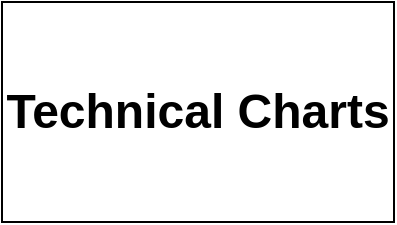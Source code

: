 <mxfile version="24.0.1" type="github">
  <diagram name="‫صفحه - 1‬" id="UkXKq7JKfws8zfbLTdqT">
    <mxGraphModel dx="1990" dy="1097" grid="1" gridSize="10" guides="1" tooltips="1" connect="1" arrows="1" fold="1" page="1" pageScale="1" pageWidth="827" pageHeight="1169" math="0" shadow="0">
      <root>
        <mxCell id="0" />
        <mxCell id="1" parent="0" />
        <mxCell id="SWO7cad0wgNoK_XDOkn1-2" value="&lt;h1&gt;Technical Charts&lt;/h1&gt;" style="rounded=0;whiteSpace=wrap;html=1;" vertex="1" parent="1">
          <mxGeometry x="316" y="40" width="196" height="110" as="geometry" />
        </mxCell>
      </root>
    </mxGraphModel>
  </diagram>
</mxfile>
